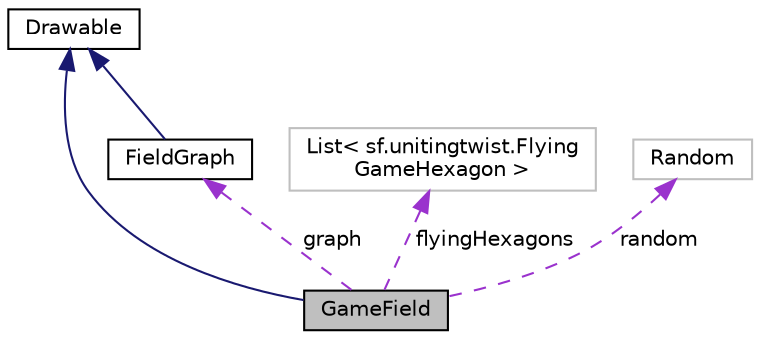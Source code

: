 digraph "GameField"
{
  edge [fontname="Helvetica",fontsize="10",labelfontname="Helvetica",labelfontsize="10"];
  node [fontname="Helvetica",fontsize="10",shape=record];
  Node2 [label="GameField",height=0.2,width=0.4,color="black", fillcolor="grey75", style="filled", fontcolor="black"];
  Node3 -> Node2 [dir="back",color="midnightblue",fontsize="10",style="solid"];
  Node3 [label="Drawable",height=0.2,width=0.4,color="black", fillcolor="white", style="filled",URL="$interfacesf_1_1unitingtwist_1_1_drawable.html",tooltip="Created by Litun on 09.04.2016. "];
  Node4 -> Node2 [dir="back",color="darkorchid3",fontsize="10",style="dashed",label=" graph" ];
  Node4 [label="FieldGraph",height=0.2,width=0.4,color="black", fillcolor="white", style="filled",URL="$classsf_1_1unitingtwist_1_1_field_graph.html",tooltip="Created by Litun on 07.04.2016. "];
  Node3 -> Node4 [dir="back",color="midnightblue",fontsize="10",style="solid"];
  Node5 -> Node2 [dir="back",color="darkorchid3",fontsize="10",style="dashed",label=" flyingHexagons" ];
  Node5 [label="List\< sf.unitingtwist.Flying\lGameHexagon \>",height=0.2,width=0.4,color="grey75", fillcolor="white", style="filled"];
  Node6 -> Node2 [dir="back",color="darkorchid3",fontsize="10",style="dashed",label=" random" ];
  Node6 [label="Random",height=0.2,width=0.4,color="grey75", fillcolor="white", style="filled"];
}
